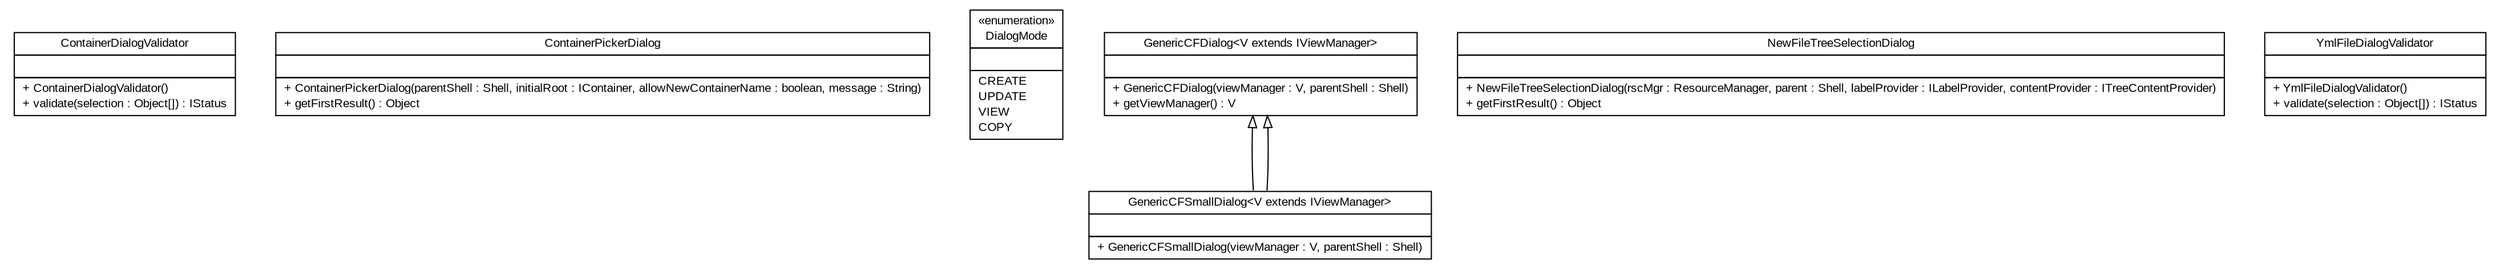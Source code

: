 #!/usr/local/bin/dot
#
# Class diagram 
# Generated by UMLGraph version R5_6-24-gf6e263 (http://www.umlgraph.org/)
#

digraph G {
	edge [fontname="arial",fontsize=10,labelfontname="arial",labelfontsize=10];
	node [fontname="arial",fontsize=10,shape=plaintext];
	nodesep=0.25;
	ranksep=0.5;
	// gov.sandia.cf.parts.dialogs.ContainerDialogValidator
	c15494 [label=<<table title="gov.sandia.cf.parts.dialogs.ContainerDialogValidator" border="0" cellborder="1" cellspacing="0" cellpadding="2" port="p" href="./ContainerDialogValidator.html">
		<tr><td><table border="0" cellspacing="0" cellpadding="1">
<tr><td align="center" balign="center"> ContainerDialogValidator </td></tr>
		</table></td></tr>
		<tr><td><table border="0" cellspacing="0" cellpadding="1">
<tr><td align="left" balign="left">  </td></tr>
		</table></td></tr>
		<tr><td><table border="0" cellspacing="0" cellpadding="1">
<tr><td align="left" balign="left"> + ContainerDialogValidator() </td></tr>
<tr><td align="left" balign="left"> + validate(selection : Object[]) : IStatus </td></tr>
		</table></td></tr>
		</table>>, URL="./ContainerDialogValidator.html", fontname="arial", fontcolor="black", fontsize=10.0];
	// gov.sandia.cf.parts.dialogs.ContainerPickerDialog
	c15495 [label=<<table title="gov.sandia.cf.parts.dialogs.ContainerPickerDialog" border="0" cellborder="1" cellspacing="0" cellpadding="2" port="p" href="./ContainerPickerDialog.html">
		<tr><td><table border="0" cellspacing="0" cellpadding="1">
<tr><td align="center" balign="center"> ContainerPickerDialog </td></tr>
		</table></td></tr>
		<tr><td><table border="0" cellspacing="0" cellpadding="1">
<tr><td align="left" balign="left">  </td></tr>
		</table></td></tr>
		<tr><td><table border="0" cellspacing="0" cellpadding="1">
<tr><td align="left" balign="left"> + ContainerPickerDialog(parentShell : Shell, initialRoot : IContainer, allowNewContainerName : boolean, message : String) </td></tr>
<tr><td align="left" balign="left"> + getFirstResult() : Object </td></tr>
		</table></td></tr>
		</table>>, URL="./ContainerPickerDialog.html", fontname="arial", fontcolor="black", fontsize=10.0];
	// gov.sandia.cf.parts.dialogs.DialogMode
	c15496 [label=<<table title="gov.sandia.cf.parts.dialogs.DialogMode" border="0" cellborder="1" cellspacing="0" cellpadding="2" port="p" href="./DialogMode.html">
		<tr><td><table border="0" cellspacing="0" cellpadding="1">
<tr><td align="center" balign="center"> &#171;enumeration&#187; </td></tr>
<tr><td align="center" balign="center"> DialogMode </td></tr>
		</table></td></tr>
		<tr><td><table border="0" cellspacing="0" cellpadding="1">
<tr><td align="left" balign="left">  </td></tr>
		</table></td></tr>
		<tr><td><table border="0" cellspacing="0" cellpadding="1">
<tr><td align="left" balign="left"> CREATE </td></tr>
<tr><td align="left" balign="left"> UPDATE </td></tr>
<tr><td align="left" balign="left"> VIEW </td></tr>
<tr><td align="left" balign="left"> COPY </td></tr>
		</table></td></tr>
		</table>>, URL="./DialogMode.html", fontname="arial", fontcolor="black", fontsize=10.0];
	// gov.sandia.cf.parts.dialogs.GenericCFDialog<V extends gov.sandia.cf.parts.ui.IViewManager>
	c15497 [label=<<table title="gov.sandia.cf.parts.dialogs.GenericCFDialog" border="0" cellborder="1" cellspacing="0" cellpadding="2" port="p" href="./GenericCFDialog.html">
		<tr><td><table border="0" cellspacing="0" cellpadding="1">
<tr><td align="center" balign="center"> GenericCFDialog&lt;V extends IViewManager&gt; </td></tr>
		</table></td></tr>
		<tr><td><table border="0" cellspacing="0" cellpadding="1">
<tr><td align="left" balign="left">  </td></tr>
		</table></td></tr>
		<tr><td><table border="0" cellspacing="0" cellpadding="1">
<tr><td align="left" balign="left"> + GenericCFDialog(viewManager : V, parentShell : Shell) </td></tr>
<tr><td align="left" balign="left"> + getViewManager() : V </td></tr>
		</table></td></tr>
		</table>>, URL="./GenericCFDialog.html", fontname="arial", fontcolor="black", fontsize=10.0];
	// gov.sandia.cf.parts.dialogs.GenericCFSmallDialog<V extends gov.sandia.cf.parts.ui.IViewManager>
	c15498 [label=<<table title="gov.sandia.cf.parts.dialogs.GenericCFSmallDialog" border="0" cellborder="1" cellspacing="0" cellpadding="2" port="p" href="./GenericCFSmallDialog.html">
		<tr><td><table border="0" cellspacing="0" cellpadding="1">
<tr><td align="center" balign="center"> GenericCFSmallDialog&lt;V extends IViewManager&gt; </td></tr>
		</table></td></tr>
		<tr><td><table border="0" cellspacing="0" cellpadding="1">
<tr><td align="left" balign="left">  </td></tr>
		</table></td></tr>
		<tr><td><table border="0" cellspacing="0" cellpadding="1">
<tr><td align="left" balign="left"> + GenericCFSmallDialog(viewManager : V, parentShell : Shell) </td></tr>
		</table></td></tr>
		</table>>, URL="./GenericCFSmallDialog.html", fontname="arial", fontcolor="black", fontsize=10.0];
	// gov.sandia.cf.parts.dialogs.NewFileTreeSelectionDialog
	c15503 [label=<<table title="gov.sandia.cf.parts.dialogs.NewFileTreeSelectionDialog" border="0" cellborder="1" cellspacing="0" cellpadding="2" port="p" href="./NewFileTreeSelectionDialog.html">
		<tr><td><table border="0" cellspacing="0" cellpadding="1">
<tr><td align="center" balign="center"> NewFileTreeSelectionDialog </td></tr>
		</table></td></tr>
		<tr><td><table border="0" cellspacing="0" cellpadding="1">
<tr><td align="left" balign="left">  </td></tr>
		</table></td></tr>
		<tr><td><table border="0" cellspacing="0" cellpadding="1">
<tr><td align="left" balign="left"> + NewFileTreeSelectionDialog(rscMgr : ResourceManager, parent : Shell, labelProvider : ILabelProvider, contentProvider : ITreeContentProvider) </td></tr>
<tr><td align="left" balign="left"> + getFirstResult() : Object </td></tr>
		</table></td></tr>
		</table>>, URL="./NewFileTreeSelectionDialog.html", fontname="arial", fontcolor="black", fontsize=10.0];
	// gov.sandia.cf.parts.dialogs.YmlFileDialogValidator
	c15504 [label=<<table title="gov.sandia.cf.parts.dialogs.YmlFileDialogValidator" border="0" cellborder="1" cellspacing="0" cellpadding="2" port="p" href="./YmlFileDialogValidator.html">
		<tr><td><table border="0" cellspacing="0" cellpadding="1">
<tr><td align="center" balign="center"> YmlFileDialogValidator </td></tr>
		</table></td></tr>
		<tr><td><table border="0" cellspacing="0" cellpadding="1">
<tr><td align="left" balign="left">  </td></tr>
		</table></td></tr>
		<tr><td><table border="0" cellspacing="0" cellpadding="1">
<tr><td align="left" balign="left"> + YmlFileDialogValidator() </td></tr>
<tr><td align="left" balign="left"> + validate(selection : Object[]) : IStatus </td></tr>
		</table></td></tr>
		</table>>, URL="./YmlFileDialogValidator.html", fontname="arial", fontcolor="black", fontsize=10.0];
	//gov.sandia.cf.parts.dialogs.GenericCFSmallDialog<V extends gov.sandia.cf.parts.ui.IViewManager> extends gov.sandia.cf.parts.dialogs.GenericCFDialog<V>
	c15497:p -> c15498:p [dir=back,arrowtail=empty];
	//gov.sandia.cf.parts.dialogs.GenericCFSmallDialog<V extends gov.sandia.cf.parts.ui.IViewManager> extends gov.sandia.cf.parts.dialogs.GenericCFDialog<V>
	c15497:p -> c15498:p [dir=back,arrowtail=empty];
}


